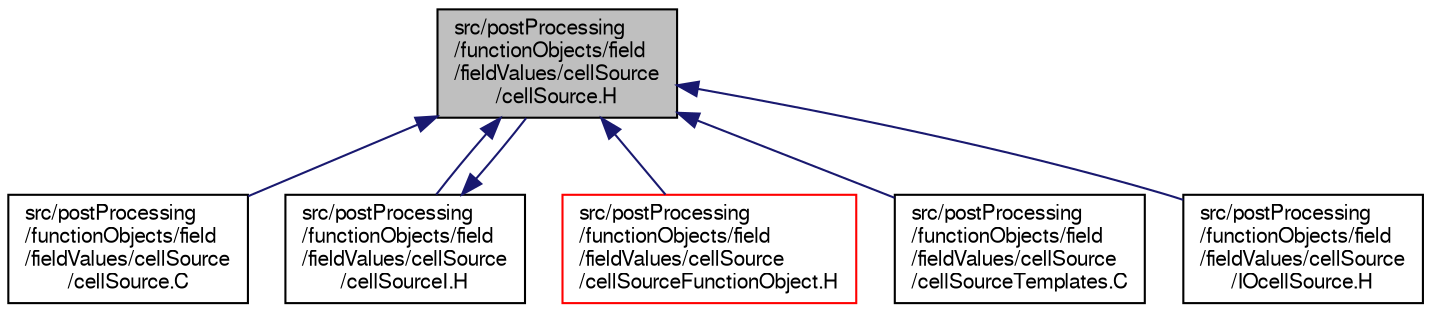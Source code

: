 digraph "src/postProcessing/functionObjects/field/fieldValues/cellSource/cellSource.H"
{
  bgcolor="transparent";
  edge [fontname="FreeSans",fontsize="10",labelfontname="FreeSans",labelfontsize="10"];
  node [fontname="FreeSans",fontsize="10",shape=record];
  Node276 [label="src/postProcessing\l/functionObjects/field\l/fieldValues/cellSource\l/cellSource.H",height=0.2,width=0.4,color="black", fillcolor="grey75", style="filled", fontcolor="black"];
  Node276 -> Node277 [dir="back",color="midnightblue",fontsize="10",style="solid",fontname="FreeSans"];
  Node277 [label="src/postProcessing\l/functionObjects/field\l/fieldValues/cellSource\l/cellSource.C",height=0.2,width=0.4,color="black",URL="$a13268.html"];
  Node276 -> Node278 [dir="back",color="midnightblue",fontsize="10",style="solid",fontname="FreeSans"];
  Node278 [label="src/postProcessing\l/functionObjects/field\l/fieldValues/cellSource\l/cellSourceI.H",height=0.2,width=0.4,color="black",URL="$a13280.html"];
  Node278 -> Node276 [dir="back",color="midnightblue",fontsize="10",style="solid",fontname="FreeSans"];
  Node276 -> Node279 [dir="back",color="midnightblue",fontsize="10",style="solid",fontname="FreeSans"];
  Node279 [label="src/postProcessing\l/functionObjects/field\l/fieldValues/cellSource\l/cellSourceFunctionObject.H",height=0.2,width=0.4,color="red",URL="$a13277.html"];
  Node276 -> Node281 [dir="back",color="midnightblue",fontsize="10",style="solid",fontname="FreeSans"];
  Node281 [label="src/postProcessing\l/functionObjects/field\l/fieldValues/cellSource\l/cellSourceTemplates.C",height=0.2,width=0.4,color="black",URL="$a13283.html"];
  Node276 -> Node282 [dir="back",color="midnightblue",fontsize="10",style="solid",fontname="FreeSans"];
  Node282 [label="src/postProcessing\l/functionObjects/field\l/fieldValues/cellSource\l/IOcellSource.H",height=0.2,width=0.4,color="black",URL="$a13286.html"];
}
